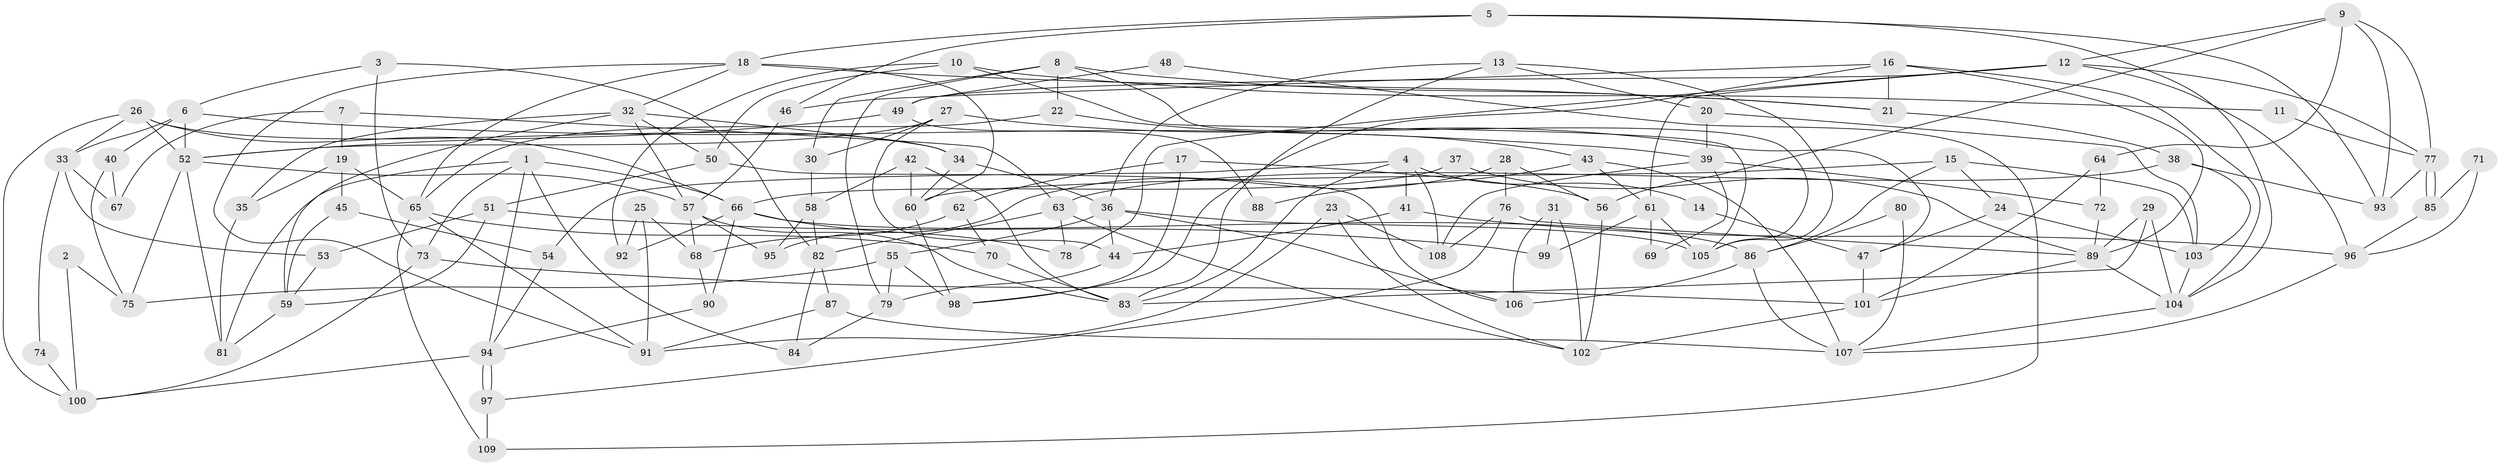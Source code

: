 // coarse degree distribution, {6: 0.13333333333333333, 2: 0.10666666666666667, 3: 0.22666666666666666, 7: 0.08, 8: 0.05333333333333334, 5: 0.18666666666666668, 4: 0.14666666666666667, 10: 0.02666666666666667, 9: 0.02666666666666667, 1: 0.013333333333333334}
// Generated by graph-tools (version 1.1) at 2025/41/03/06/25 10:41:57]
// undirected, 109 vertices, 218 edges
graph export_dot {
graph [start="1"]
  node [color=gray90,style=filled];
  1;
  2;
  3;
  4;
  5;
  6;
  7;
  8;
  9;
  10;
  11;
  12;
  13;
  14;
  15;
  16;
  17;
  18;
  19;
  20;
  21;
  22;
  23;
  24;
  25;
  26;
  27;
  28;
  29;
  30;
  31;
  32;
  33;
  34;
  35;
  36;
  37;
  38;
  39;
  40;
  41;
  42;
  43;
  44;
  45;
  46;
  47;
  48;
  49;
  50;
  51;
  52;
  53;
  54;
  55;
  56;
  57;
  58;
  59;
  60;
  61;
  62;
  63;
  64;
  65;
  66;
  67;
  68;
  69;
  70;
  71;
  72;
  73;
  74;
  75;
  76;
  77;
  78;
  79;
  80;
  81;
  82;
  83;
  84;
  85;
  86;
  87;
  88;
  89;
  90;
  91;
  92;
  93;
  94;
  95;
  96;
  97;
  98;
  99;
  100;
  101;
  102;
  103;
  104;
  105;
  106;
  107;
  108;
  109;
  1 -- 84;
  1 -- 94;
  1 -- 66;
  1 -- 73;
  1 -- 81;
  2 -- 100;
  2 -- 75;
  3 -- 82;
  3 -- 73;
  3 -- 6;
  4 -- 41;
  4 -- 83;
  4 -- 14;
  4 -- 54;
  4 -- 108;
  5 -- 46;
  5 -- 93;
  5 -- 18;
  5 -- 104;
  6 -- 33;
  6 -- 39;
  6 -- 40;
  6 -- 52;
  7 -- 19;
  7 -- 67;
  7 -- 63;
  8 -- 21;
  8 -- 105;
  8 -- 22;
  8 -- 30;
  8 -- 79;
  9 -- 77;
  9 -- 56;
  9 -- 12;
  9 -- 64;
  9 -- 93;
  10 -- 50;
  10 -- 92;
  10 -- 11;
  10 -- 105;
  11 -- 77;
  12 -- 78;
  12 -- 49;
  12 -- 61;
  12 -- 77;
  12 -- 96;
  13 -- 83;
  13 -- 36;
  13 -- 20;
  13 -- 105;
  14 -- 47;
  15 -- 86;
  15 -- 103;
  15 -- 24;
  15 -- 60;
  16 -- 104;
  16 -- 89;
  16 -- 21;
  16 -- 46;
  16 -- 98;
  17 -- 56;
  17 -- 98;
  17 -- 62;
  18 -- 21;
  18 -- 32;
  18 -- 60;
  18 -- 65;
  18 -- 91;
  19 -- 35;
  19 -- 45;
  19 -- 65;
  20 -- 103;
  20 -- 39;
  21 -- 38;
  22 -- 65;
  22 -- 43;
  23 -- 91;
  23 -- 108;
  23 -- 102;
  24 -- 103;
  24 -- 47;
  25 -- 68;
  25 -- 91;
  25 -- 92;
  26 -- 52;
  26 -- 34;
  26 -- 33;
  26 -- 66;
  26 -- 100;
  27 -- 44;
  27 -- 52;
  27 -- 30;
  27 -- 47;
  28 -- 95;
  28 -- 76;
  28 -- 56;
  29 -- 89;
  29 -- 104;
  29 -- 83;
  30 -- 58;
  31 -- 106;
  31 -- 102;
  31 -- 99;
  32 -- 50;
  32 -- 34;
  32 -- 35;
  32 -- 57;
  32 -- 59;
  33 -- 53;
  33 -- 67;
  33 -- 74;
  34 -- 60;
  34 -- 36;
  35 -- 81;
  36 -- 105;
  36 -- 44;
  36 -- 55;
  36 -- 106;
  37 -- 89;
  37 -- 66;
  38 -- 63;
  38 -- 93;
  38 -- 103;
  39 -- 69;
  39 -- 72;
  39 -- 108;
  40 -- 75;
  40 -- 67;
  41 -- 44;
  41 -- 96;
  42 -- 83;
  42 -- 60;
  42 -- 58;
  43 -- 61;
  43 -- 88;
  43 -- 107;
  44 -- 79;
  45 -- 54;
  45 -- 59;
  46 -- 57;
  47 -- 101;
  48 -- 49;
  48 -- 109;
  49 -- 52;
  49 -- 88;
  50 -- 106;
  50 -- 51;
  51 -- 59;
  51 -- 99;
  51 -- 53;
  52 -- 57;
  52 -- 75;
  52 -- 81;
  53 -- 59;
  54 -- 94;
  55 -- 98;
  55 -- 75;
  55 -- 79;
  56 -- 102;
  57 -- 83;
  57 -- 68;
  57 -- 95;
  58 -- 82;
  58 -- 95;
  59 -- 81;
  60 -- 98;
  61 -- 105;
  61 -- 69;
  61 -- 99;
  62 -- 68;
  62 -- 70;
  63 -- 102;
  63 -- 78;
  63 -- 82;
  64 -- 72;
  64 -- 101;
  65 -- 70;
  65 -- 91;
  65 -- 109;
  66 -- 78;
  66 -- 86;
  66 -- 90;
  66 -- 92;
  68 -- 90;
  70 -- 83;
  71 -- 96;
  71 -- 85;
  72 -- 89;
  73 -- 101;
  73 -- 100;
  74 -- 100;
  76 -- 108;
  76 -- 89;
  76 -- 97;
  77 -- 85;
  77 -- 85;
  77 -- 93;
  79 -- 84;
  80 -- 86;
  80 -- 107;
  82 -- 84;
  82 -- 87;
  85 -- 96;
  86 -- 107;
  86 -- 106;
  87 -- 91;
  87 -- 107;
  89 -- 101;
  89 -- 104;
  90 -- 94;
  94 -- 97;
  94 -- 97;
  94 -- 100;
  96 -- 107;
  97 -- 109;
  101 -- 102;
  103 -- 104;
  104 -- 107;
}
